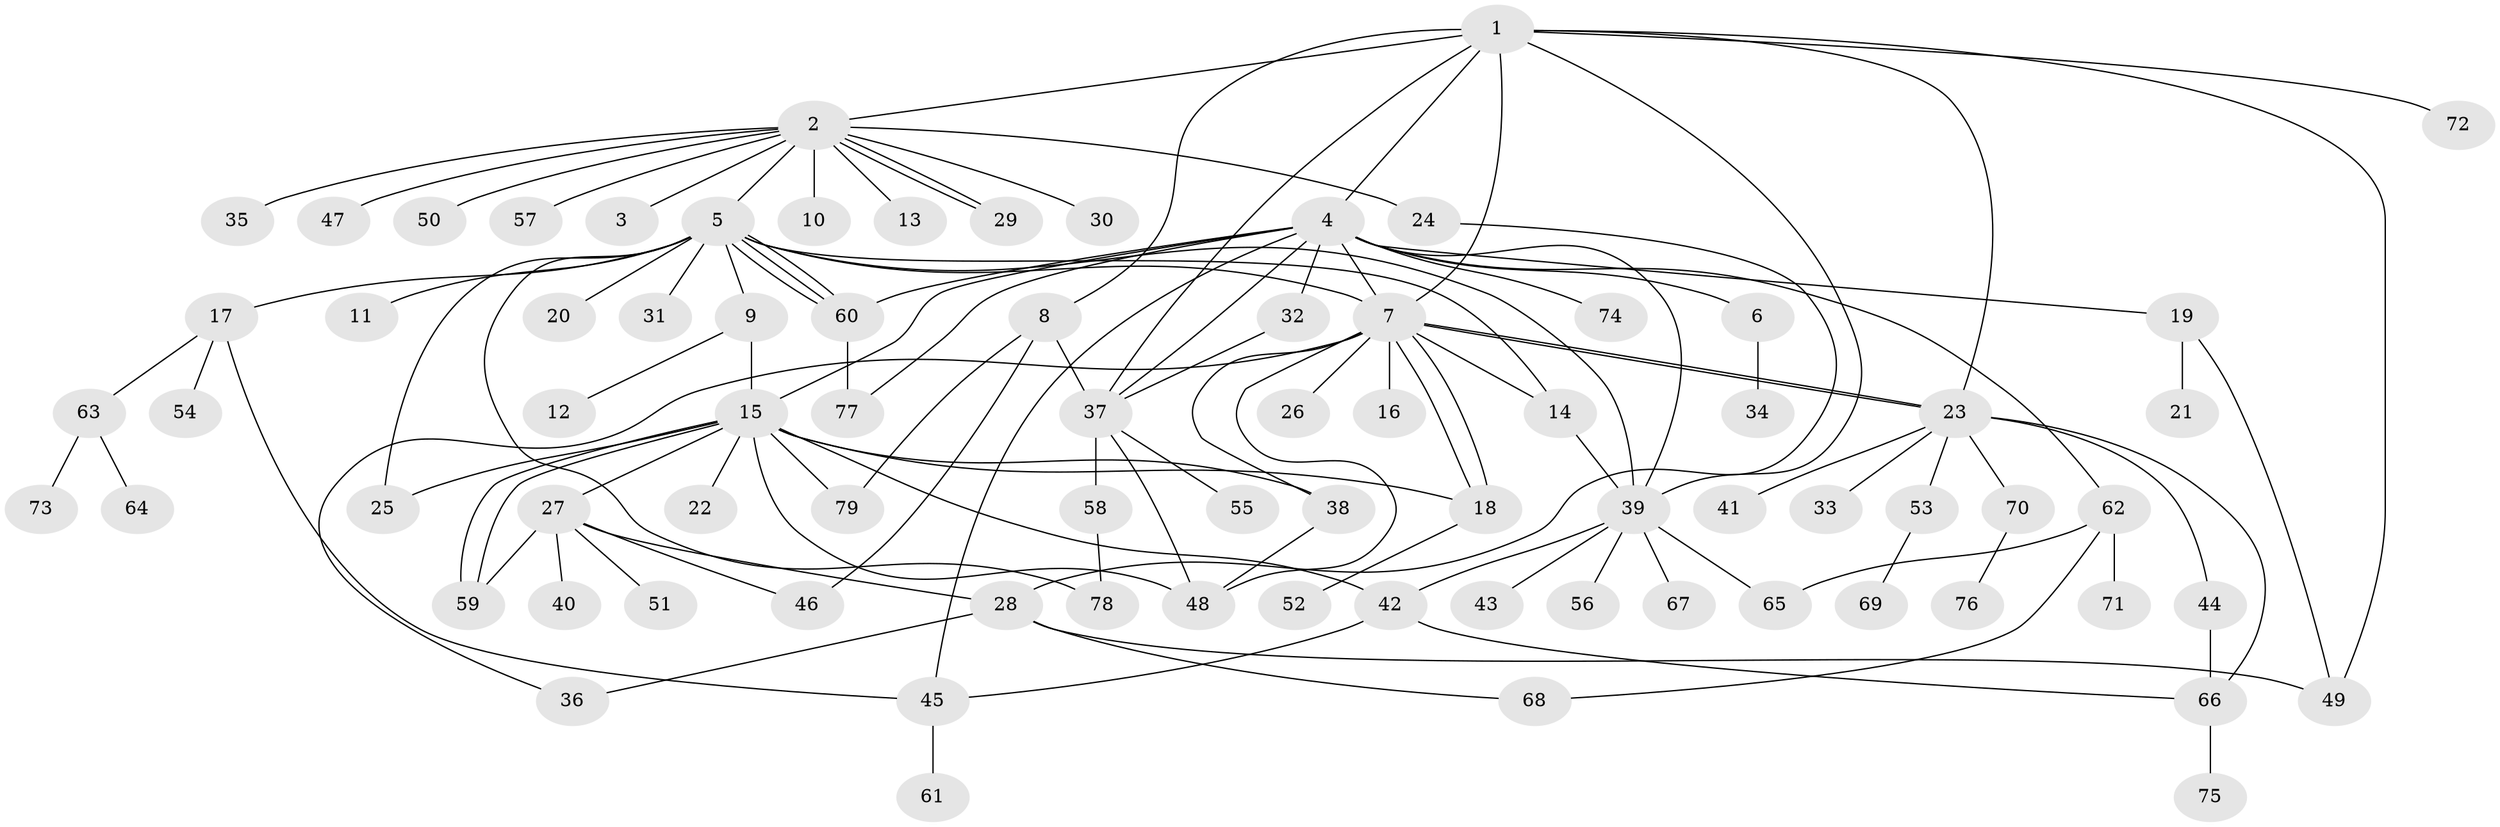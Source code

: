 // coarse degree distribution, {1: 0.4, 10: 0.1, 2: 0.175, 7: 0.025, 5: 0.075, 3: 0.1, 4: 0.075, 6: 0.025, 8: 0.025}
// Generated by graph-tools (version 1.1) at 2025/36/03/04/25 23:36:53]
// undirected, 79 vertices, 118 edges
graph export_dot {
  node [color=gray90,style=filled];
  1;
  2;
  3;
  4;
  5;
  6;
  7;
  8;
  9;
  10;
  11;
  12;
  13;
  14;
  15;
  16;
  17;
  18;
  19;
  20;
  21;
  22;
  23;
  24;
  25;
  26;
  27;
  28;
  29;
  30;
  31;
  32;
  33;
  34;
  35;
  36;
  37;
  38;
  39;
  40;
  41;
  42;
  43;
  44;
  45;
  46;
  47;
  48;
  49;
  50;
  51;
  52;
  53;
  54;
  55;
  56;
  57;
  58;
  59;
  60;
  61;
  62;
  63;
  64;
  65;
  66;
  67;
  68;
  69;
  70;
  71;
  72;
  73;
  74;
  75;
  76;
  77;
  78;
  79;
  1 -- 2;
  1 -- 4;
  1 -- 7;
  1 -- 8;
  1 -- 23;
  1 -- 37;
  1 -- 39;
  1 -- 49;
  1 -- 72;
  2 -- 3;
  2 -- 5;
  2 -- 10;
  2 -- 13;
  2 -- 24;
  2 -- 29;
  2 -- 29;
  2 -- 30;
  2 -- 35;
  2 -- 47;
  2 -- 50;
  2 -- 57;
  4 -- 6;
  4 -- 7;
  4 -- 15;
  4 -- 19;
  4 -- 32;
  4 -- 37;
  4 -- 39;
  4 -- 45;
  4 -- 60;
  4 -- 62;
  4 -- 74;
  4 -- 77;
  5 -- 7;
  5 -- 9;
  5 -- 11;
  5 -- 14;
  5 -- 17;
  5 -- 20;
  5 -- 25;
  5 -- 31;
  5 -- 39;
  5 -- 60;
  5 -- 60;
  5 -- 60;
  5 -- 78;
  6 -- 34;
  7 -- 14;
  7 -- 16;
  7 -- 18;
  7 -- 18;
  7 -- 23;
  7 -- 23;
  7 -- 26;
  7 -- 36;
  7 -- 38;
  7 -- 48;
  8 -- 37;
  8 -- 46;
  8 -- 79;
  9 -- 12;
  9 -- 15;
  14 -- 39;
  15 -- 18;
  15 -- 22;
  15 -- 25;
  15 -- 27;
  15 -- 38;
  15 -- 42;
  15 -- 48;
  15 -- 59;
  15 -- 59;
  15 -- 79;
  17 -- 45;
  17 -- 54;
  17 -- 63;
  18 -- 52;
  19 -- 21;
  19 -- 49;
  23 -- 33;
  23 -- 41;
  23 -- 44;
  23 -- 53;
  23 -- 66;
  23 -- 70;
  24 -- 28;
  27 -- 28;
  27 -- 40;
  27 -- 46;
  27 -- 51;
  27 -- 59;
  28 -- 36;
  28 -- 49;
  28 -- 68;
  32 -- 37;
  37 -- 48;
  37 -- 55;
  37 -- 58;
  38 -- 48;
  39 -- 42;
  39 -- 43;
  39 -- 56;
  39 -- 65;
  39 -- 67;
  42 -- 45;
  42 -- 66;
  44 -- 66;
  45 -- 61;
  53 -- 69;
  58 -- 78;
  60 -- 77;
  62 -- 65;
  62 -- 68;
  62 -- 71;
  63 -- 64;
  63 -- 73;
  66 -- 75;
  70 -- 76;
}
